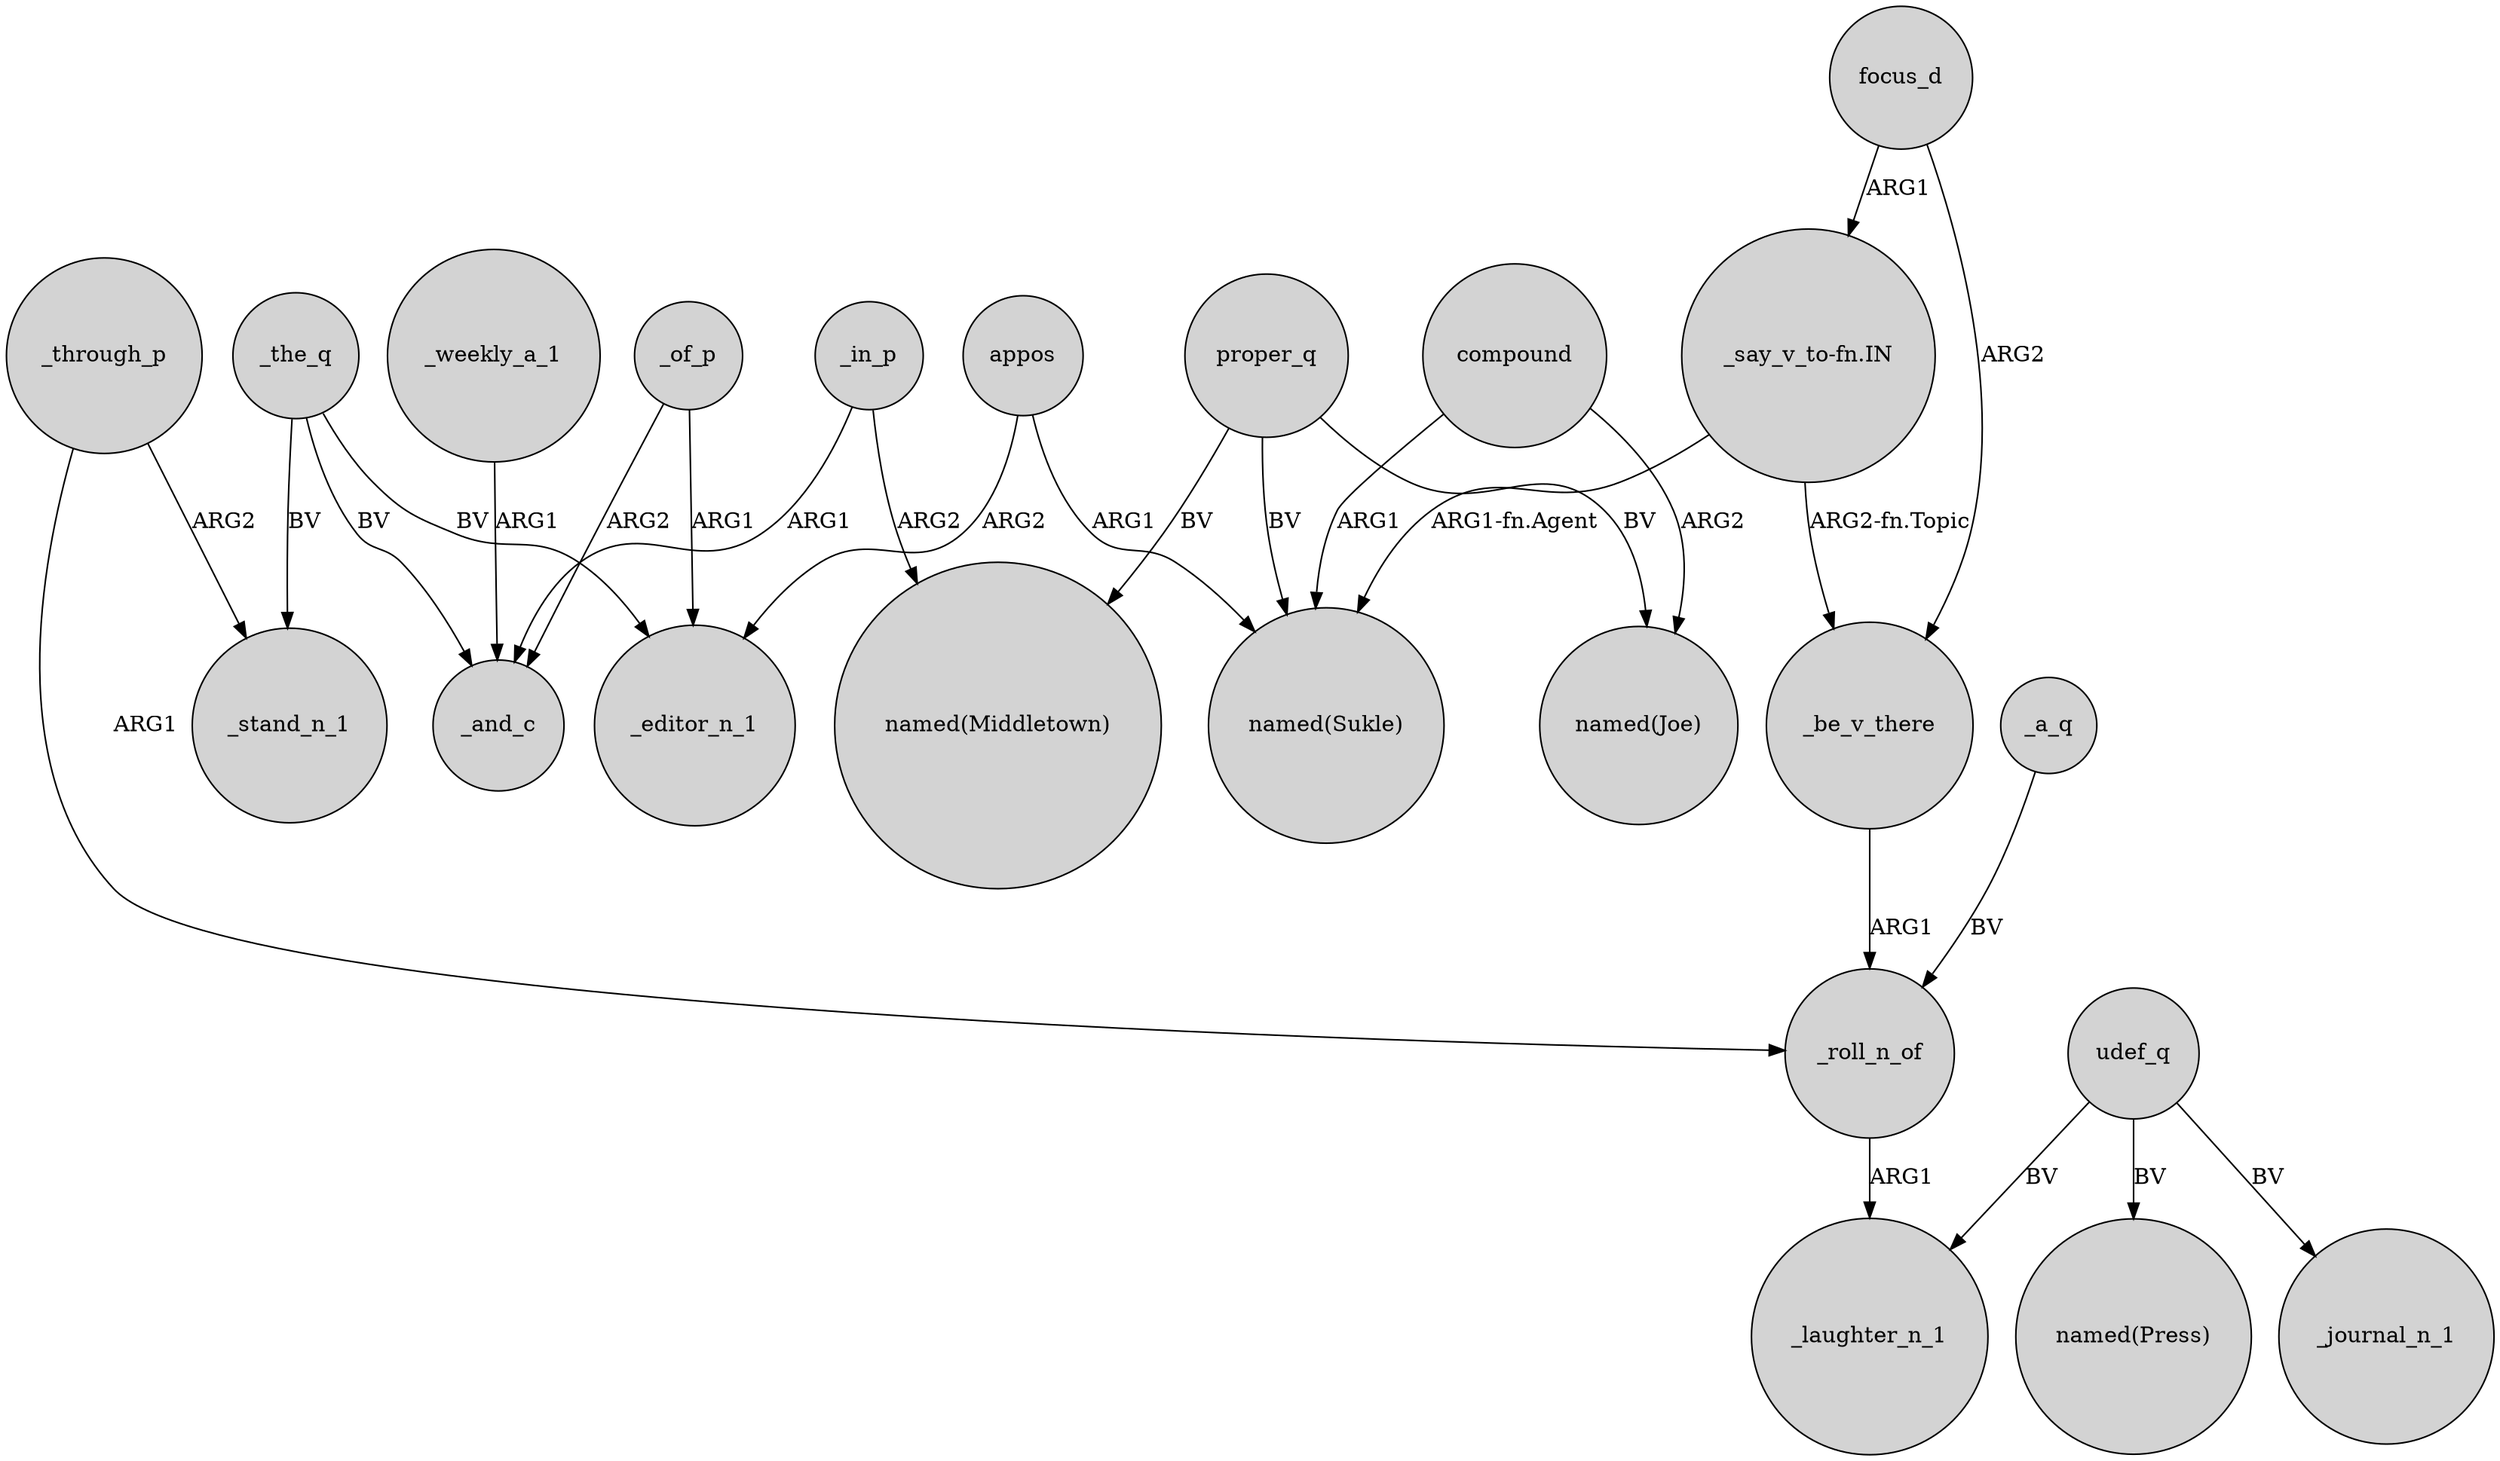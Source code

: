 digraph {
	node [shape=circle style=filled]
	_roll_n_of -> _laughter_n_1 [label=ARG1]
	_the_q -> _and_c [label=BV]
	appos -> _editor_n_1 [label=ARG2]
	_weekly_a_1 -> _and_c [label=ARG1]
	udef_q -> "named(Press)" [label=BV]
	compound -> "named(Joe)" [label=ARG2]
	compound -> "named(Sukle)" [label=ARG1]
	proper_q -> "named(Sukle)" [label=BV]
	_of_p -> _and_c [label=ARG2]
	udef_q -> _journal_n_1 [label=BV]
	_the_q -> _stand_n_1 [label=BV]
	_through_p -> _roll_n_of [label=ARG1]
	proper_q -> "named(Middletown)" [label=BV]
	_of_p -> _editor_n_1 [label=ARG1]
	udef_q -> _laughter_n_1 [label=BV]
	appos -> "named(Sukle)" [label=ARG1]
	proper_q -> "named(Joe)" [label=BV]
	_be_v_there -> _roll_n_of [label=ARG1]
	_in_p -> _and_c [label=ARG1]
	"_say_v_to-fn.IN" -> _be_v_there [label="ARG2-fn.Topic"]
	_in_p -> "named(Middletown)" [label=ARG2]
	_the_q -> _editor_n_1 [label=BV]
	_through_p -> _stand_n_1 [label=ARG2]
	_a_q -> _roll_n_of [label=BV]
	"_say_v_to-fn.IN" -> "named(Sukle)" [label="ARG1-fn.Agent"]
	focus_d -> _be_v_there [label=ARG2]
	focus_d -> "_say_v_to-fn.IN" [label=ARG1]
}
